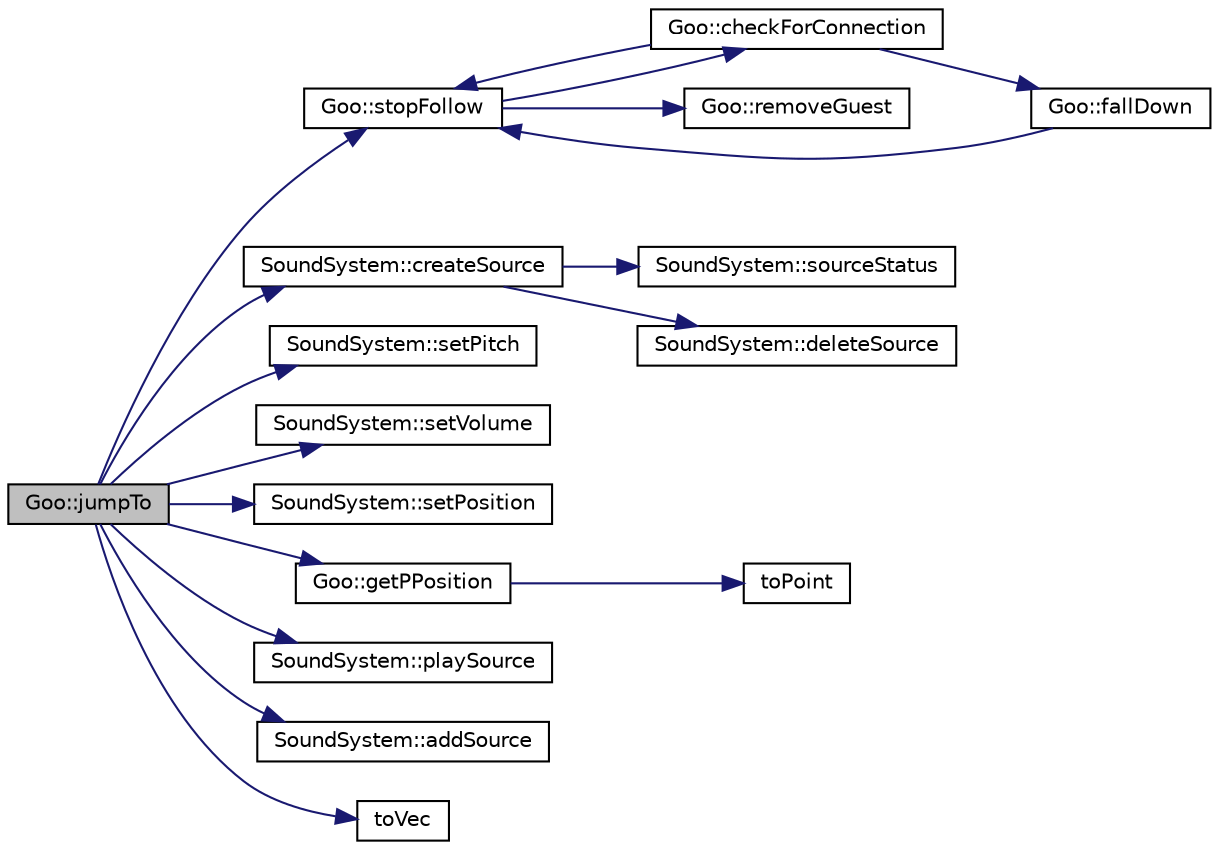 digraph G
{
  edge [fontname="Helvetica",fontsize="10",labelfontname="Helvetica",labelfontsize="10"];
  node [fontname="Helvetica",fontsize="10",shape=record];
  rankdir="LR";
  Node1 [label="Goo::jumpTo",height=0.2,width=0.4,color="black", fillcolor="grey75", style="filled" fontcolor="black"];
  Node1 -> Node2 [color="midnightblue",fontsize="10",style="solid",fontname="Helvetica"];
  Node2 [label="Goo::stopFollow",height=0.2,width=0.4,color="black", fillcolor="white", style="filled",URL="$d5/d5d/classGoo.html#a83a93e67d95635456f9bf4bcfb1ccf32"];
  Node2 -> Node3 [color="midnightblue",fontsize="10",style="solid",fontname="Helvetica"];
  Node3 [label="Goo::checkForConnection",height=0.2,width=0.4,color="black", fillcolor="white", style="filled",URL="$d5/d5d/classGoo.html#abfc4ee3aa7503c26f1bd4e2024f666e4"];
  Node3 -> Node2 [color="midnightblue",fontsize="10",style="solid",fontname="Helvetica"];
  Node3 -> Node4 [color="midnightblue",fontsize="10",style="solid",fontname="Helvetica"];
  Node4 [label="Goo::fallDown",height=0.2,width=0.4,color="black", fillcolor="white", style="filled",URL="$d5/d5d/classGoo.html#aefb4ce872af2583c479f2b41d9b494ab"];
  Node4 -> Node2 [color="midnightblue",fontsize="10",style="solid",fontname="Helvetica"];
  Node2 -> Node5 [color="midnightblue",fontsize="10",style="solid",fontname="Helvetica"];
  Node5 [label="Goo::removeGuest",height=0.2,width=0.4,color="black", fillcolor="white", style="filled",URL="$d5/d5d/classGoo.html#a048114698e7a5f9912bfc09f19470264"];
  Node1 -> Node6 [color="midnightblue",fontsize="10",style="solid",fontname="Helvetica"];
  Node6 [label="SoundSystem::createSource",height=0.2,width=0.4,color="black", fillcolor="white", style="filled",URL="$d3/dd2/classSoundSystem.html#a3ee89a335758195d3ad204651cbb113f"];
  Node6 -> Node7 [color="midnightblue",fontsize="10",style="solid",fontname="Helvetica"];
  Node7 [label="SoundSystem::sourceStatus",height=0.2,width=0.4,color="black", fillcolor="white", style="filled",URL="$d3/dd2/classSoundSystem.html#a69834cd09c84145151347b2bc3d93af1"];
  Node6 -> Node8 [color="midnightblue",fontsize="10",style="solid",fontname="Helvetica"];
  Node8 [label="SoundSystem::deleteSource",height=0.2,width=0.4,color="black", fillcolor="white", style="filled",URL="$d3/dd2/classSoundSystem.html#a40ed8f6a1c61cdc9f085c3c0d4998145"];
  Node1 -> Node9 [color="midnightblue",fontsize="10",style="solid",fontname="Helvetica"];
  Node9 [label="SoundSystem::setPitch",height=0.2,width=0.4,color="black", fillcolor="white", style="filled",URL="$d3/dd2/classSoundSystem.html#aa495b33a8bd7d32105a6556ee4a46b02"];
  Node1 -> Node10 [color="midnightblue",fontsize="10",style="solid",fontname="Helvetica"];
  Node10 [label="SoundSystem::setVolume",height=0.2,width=0.4,color="black", fillcolor="white", style="filled",URL="$d3/dd2/classSoundSystem.html#a0086c491127e28ca94371f414aacb937"];
  Node1 -> Node11 [color="midnightblue",fontsize="10",style="solid",fontname="Helvetica"];
  Node11 [label="SoundSystem::setPosition",height=0.2,width=0.4,color="black", fillcolor="white", style="filled",URL="$d3/dd2/classSoundSystem.html#a0662f9cba16ba4d04c0b6426a1be9e4d"];
  Node1 -> Node12 [color="midnightblue",fontsize="10",style="solid",fontname="Helvetica"];
  Node12 [label="Goo::getPPosition",height=0.2,width=0.4,color="black", fillcolor="white", style="filled",URL="$d5/d5d/classGoo.html#a7396488f837512c3e887f15fb82dcb8f"];
  Node12 -> Node13 [color="midnightblue",fontsize="10",style="solid",fontname="Helvetica"];
  Node13 [label="toPoint",height=0.2,width=0.4,color="black", fillcolor="white", style="filled",URL="$d5/da5/tools_8h.html#a94f703d943194650c89dfc581bab6b14",tooltip="Convert a b2Vec2 in a QPoint."];
  Node1 -> Node14 [color="midnightblue",fontsize="10",style="solid",fontname="Helvetica"];
  Node14 [label="SoundSystem::playSource",height=0.2,width=0.4,color="black", fillcolor="white", style="filled",URL="$d3/dd2/classSoundSystem.html#a36a321e65d3e1e5af2033c42de5ff23e"];
  Node1 -> Node15 [color="midnightblue",fontsize="10",style="solid",fontname="Helvetica"];
  Node15 [label="SoundSystem::addSource",height=0.2,width=0.4,color="black", fillcolor="white", style="filled",URL="$d3/dd2/classSoundSystem.html#a7cc18fd22cea9676cdc85390f75ead3d"];
  Node1 -> Node16 [color="midnightblue",fontsize="10",style="solid",fontname="Helvetica"];
  Node16 [label="toVec",height=0.2,width=0.4,color="black", fillcolor="white", style="filled",URL="$d5/da5/tools_8h.html#a8dfdc7a5f23df015bdc2dd317531c528",tooltip="Convert a QPoint in a b2Vec2."];
}

